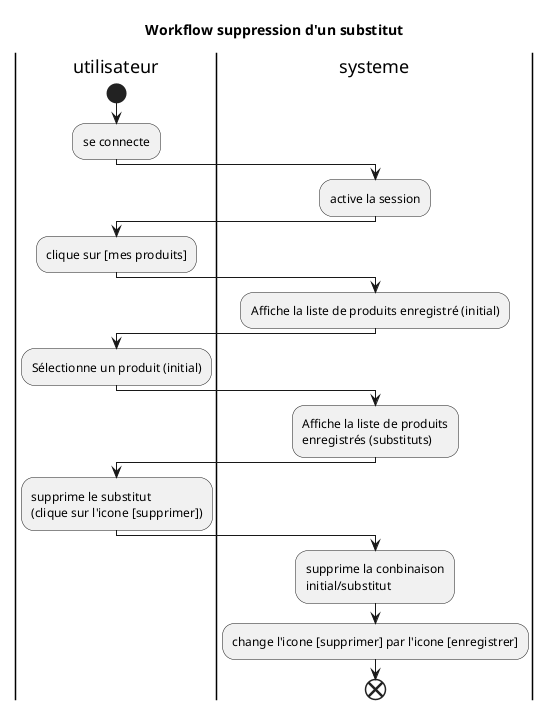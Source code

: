 @startuml 03_activity_03
title Workflow suppression d'un substitut

|utilisateur|
|systeme|


|utilisateur|
start
:se connecte;
|systeme|
:active la session;
|utilisateur|
:clique sur [mes produits];
|systeme|
:Affiche la liste de produits enregistré (initial);
|utilisateur|
:Sélectionne un produit (initial);
|systeme|
:Affiche la liste de produits 
enregistrés (substituts);
|utilisateur|
:supprime le substitut
(clique sur l'icone [supprimer]);
|systeme|
:supprime la conbinaison
initial/substitut;
:change l'icone [supprimer] par l'icone [enregistrer];
end


@enduml